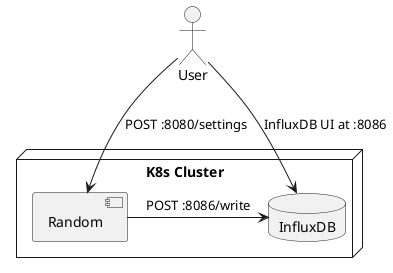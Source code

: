 @startuml

actor User as user

node "K8s Cluster" {
  component Random as random
  database InfluxDB as influx
}

random -> influx: POST :8086/write
user --> influx: InfluxDB UI at :8086
user --> random: POST :8080/settings

@enduml
